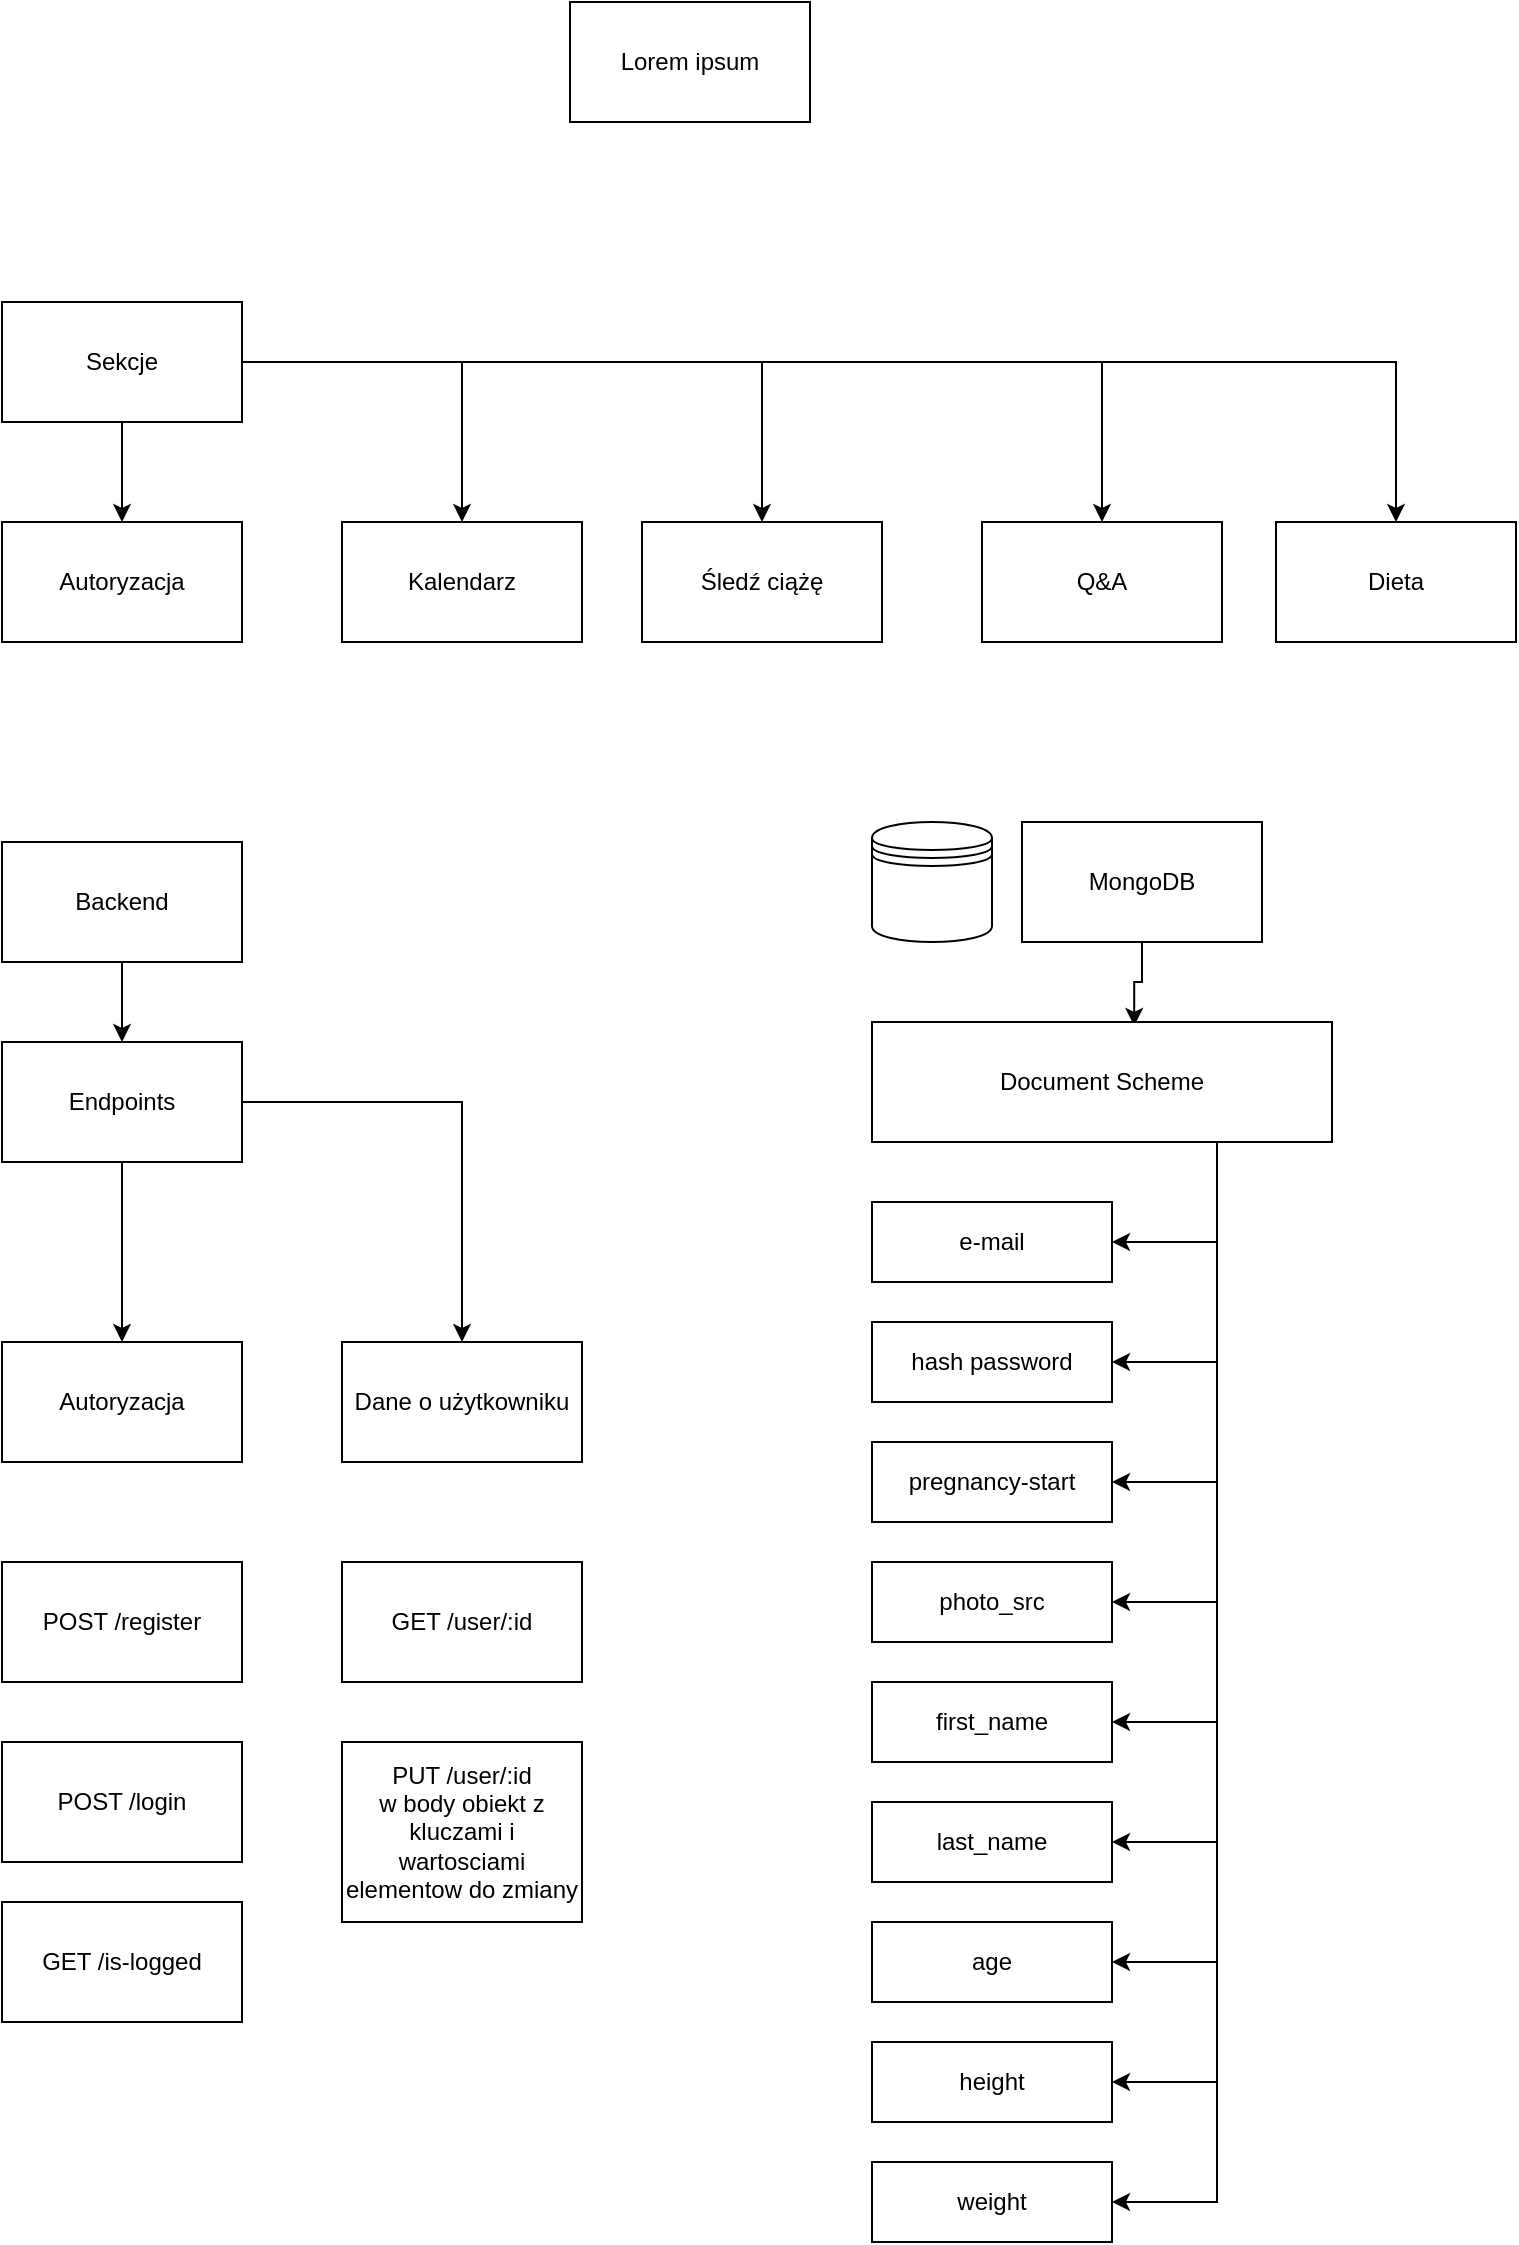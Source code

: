 <mxfile version="13.7.8" type="github">
  <diagram id="2I5on98Vg4IV1jlv-EVf" name="Page-1">
    <mxGraphModel dx="1422" dy="802" grid="1" gridSize="10" guides="1" tooltips="1" connect="1" arrows="1" fold="1" page="1" pageScale="1" pageWidth="827" pageHeight="1169" math="0" shadow="0">
      <root>
        <mxCell id="0" />
        <mxCell id="1" parent="0" />
        <mxCell id="dO6dF5b318bosaFBG7k9-1" value="Lorem ipsum" style="rounded=0;whiteSpace=wrap;html=1;" parent="1" vertex="1">
          <mxGeometry x="354" y="30" width="120" height="60" as="geometry" />
        </mxCell>
        <mxCell id="dO6dF5b318bosaFBG7k9-7" style="edgeStyle=orthogonalEdgeStyle;rounded=0;orthogonalLoop=1;jettySize=auto;html=1;" parent="1" source="dO6dF5b318bosaFBG7k9-2" target="dO6dF5b318bosaFBG7k9-4" edge="1">
          <mxGeometry relative="1" as="geometry" />
        </mxCell>
        <mxCell id="dO6dF5b318bosaFBG7k9-8" style="edgeStyle=orthogonalEdgeStyle;rounded=0;orthogonalLoop=1;jettySize=auto;html=1;exitX=1;exitY=0.5;exitDx=0;exitDy=0;" parent="1" source="dO6dF5b318bosaFBG7k9-2" target="dO6dF5b318bosaFBG7k9-5" edge="1">
          <mxGeometry relative="1" as="geometry" />
        </mxCell>
        <mxCell id="dO6dF5b318bosaFBG7k9-9" style="edgeStyle=orthogonalEdgeStyle;rounded=0;orthogonalLoop=1;jettySize=auto;html=1;" parent="1" source="dO6dF5b318bosaFBG7k9-2" target="dO6dF5b318bosaFBG7k9-6" edge="1">
          <mxGeometry relative="1" as="geometry" />
        </mxCell>
        <mxCell id="dO6dF5b318bosaFBG7k9-11" style="edgeStyle=orthogonalEdgeStyle;rounded=0;orthogonalLoop=1;jettySize=auto;html=1;entryX=0.5;entryY=0;entryDx=0;entryDy=0;" parent="1" source="dO6dF5b318bosaFBG7k9-2" target="dO6dF5b318bosaFBG7k9-10" edge="1">
          <mxGeometry relative="1" as="geometry" />
        </mxCell>
        <mxCell id="dO6dF5b318bosaFBG7k9-13" style="edgeStyle=orthogonalEdgeStyle;rounded=0;orthogonalLoop=1;jettySize=auto;html=1;" parent="1" source="dO6dF5b318bosaFBG7k9-2" target="dO6dF5b318bosaFBG7k9-12" edge="1">
          <mxGeometry relative="1" as="geometry" />
        </mxCell>
        <mxCell id="dO6dF5b318bosaFBG7k9-2" value="Sekcje&lt;br&gt;" style="rounded=0;whiteSpace=wrap;html=1;" parent="1" vertex="1">
          <mxGeometry x="70" y="180" width="120" height="60" as="geometry" />
        </mxCell>
        <mxCell id="dO6dF5b318bosaFBG7k9-4" value="Autoryzacja" style="rounded=0;whiteSpace=wrap;html=1;" parent="1" vertex="1">
          <mxGeometry x="70" y="290" width="120" height="60" as="geometry" />
        </mxCell>
        <mxCell id="dO6dF5b318bosaFBG7k9-5" value="Kalendarz" style="rounded=0;whiteSpace=wrap;html=1;" parent="1" vertex="1">
          <mxGeometry x="240" y="290" width="120" height="60" as="geometry" />
        </mxCell>
        <mxCell id="dO6dF5b318bosaFBG7k9-6" value="Śledź ciążę" style="rounded=0;whiteSpace=wrap;html=1;" parent="1" vertex="1">
          <mxGeometry x="390" y="290" width="120" height="60" as="geometry" />
        </mxCell>
        <mxCell id="dO6dF5b318bosaFBG7k9-10" value="Q&amp;amp;A" style="rounded=0;whiteSpace=wrap;html=1;" parent="1" vertex="1">
          <mxGeometry x="560" y="290" width="120" height="60" as="geometry" />
        </mxCell>
        <mxCell id="dO6dF5b318bosaFBG7k9-12" value="Dieta" style="rounded=0;whiteSpace=wrap;html=1;" parent="1" vertex="1">
          <mxGeometry x="707" y="290" width="120" height="60" as="geometry" />
        </mxCell>
        <mxCell id="dO6dF5b318bosaFBG7k9-16" style="edgeStyle=orthogonalEdgeStyle;rounded=0;orthogonalLoop=1;jettySize=auto;html=1;exitX=0.5;exitY=1;exitDx=0;exitDy=0;entryX=0.5;entryY=0;entryDx=0;entryDy=0;" parent="1" source="dO6dF5b318bosaFBG7k9-14" target="dO6dF5b318bosaFBG7k9-15" edge="1">
          <mxGeometry relative="1" as="geometry" />
        </mxCell>
        <mxCell id="dO6dF5b318bosaFBG7k9-14" value="Backend" style="rounded=0;whiteSpace=wrap;html=1;" parent="1" vertex="1">
          <mxGeometry x="70" y="450" width="120" height="60" as="geometry" />
        </mxCell>
        <mxCell id="dO6dF5b318bosaFBG7k9-21" style="edgeStyle=orthogonalEdgeStyle;rounded=0;orthogonalLoop=1;jettySize=auto;html=1;" parent="1" source="dO6dF5b318bosaFBG7k9-15" target="dO6dF5b318bosaFBG7k9-17" edge="1">
          <mxGeometry relative="1" as="geometry" />
        </mxCell>
        <mxCell id="dO6dF5b318bosaFBG7k9-23" style="edgeStyle=orthogonalEdgeStyle;rounded=0;orthogonalLoop=1;jettySize=auto;html=1;exitX=1;exitY=0.5;exitDx=0;exitDy=0;" parent="1" source="dO6dF5b318bosaFBG7k9-15" target="dO6dF5b318bosaFBG7k9-22" edge="1">
          <mxGeometry relative="1" as="geometry" />
        </mxCell>
        <mxCell id="dO6dF5b318bosaFBG7k9-15" value="Endpoints" style="rounded=0;whiteSpace=wrap;html=1;" parent="1" vertex="1">
          <mxGeometry x="70" y="550" width="120" height="60" as="geometry" />
        </mxCell>
        <mxCell id="dO6dF5b318bosaFBG7k9-17" value="Autoryzacja" style="rounded=0;whiteSpace=wrap;html=1;" parent="1" vertex="1">
          <mxGeometry x="70" y="700" width="120" height="60" as="geometry" />
        </mxCell>
        <mxCell id="dO6dF5b318bosaFBG7k9-18" value="POST /register" style="rounded=0;whiteSpace=wrap;html=1;" parent="1" vertex="1">
          <mxGeometry x="70" y="810" width="120" height="60" as="geometry" />
        </mxCell>
        <mxCell id="dO6dF5b318bosaFBG7k9-19" value="POST /login" style="rounded=0;whiteSpace=wrap;html=1;" parent="1" vertex="1">
          <mxGeometry x="70" y="900" width="120" height="60" as="geometry" />
        </mxCell>
        <mxCell id="dO6dF5b318bosaFBG7k9-20" value="GET /is-logged" style="rounded=0;whiteSpace=wrap;html=1;" parent="1" vertex="1">
          <mxGeometry x="70" y="980" width="120" height="60" as="geometry" />
        </mxCell>
        <mxCell id="dO6dF5b318bosaFBG7k9-22" value="Dane o użytkowniku" style="rounded=0;whiteSpace=wrap;html=1;" parent="1" vertex="1">
          <mxGeometry x="240" y="700" width="120" height="60" as="geometry" />
        </mxCell>
        <mxCell id="dO6dF5b318bosaFBG7k9-24" value="GET /user/:id" style="rounded=0;whiteSpace=wrap;html=1;" parent="1" vertex="1">
          <mxGeometry x="240" y="810" width="120" height="60" as="geometry" />
        </mxCell>
        <mxCell id="dO6dF5b318bosaFBG7k9-26" value="PUT /user/:id&lt;br&gt;w body obiekt z kluczami i wartosciami elementow do zmiany" style="rounded=0;whiteSpace=wrap;html=1;" parent="1" vertex="1">
          <mxGeometry x="240" y="900" width="120" height="90" as="geometry" />
        </mxCell>
        <mxCell id="dO6dF5b318bosaFBG7k9-33" style="edgeStyle=orthogonalEdgeStyle;rounded=0;orthogonalLoop=1;jettySize=auto;html=1;entryX=0.57;entryY=0.033;entryDx=0;entryDy=0;entryPerimeter=0;" parent="1" source="dO6dF5b318bosaFBG7k9-29" target="dO6dF5b318bosaFBG7k9-30" edge="1">
          <mxGeometry relative="1" as="geometry" />
        </mxCell>
        <mxCell id="dO6dF5b318bosaFBG7k9-29" value="MongoDB" style="rounded=0;whiteSpace=wrap;html=1;" parent="1" vertex="1">
          <mxGeometry x="580" y="440" width="120" height="60" as="geometry" />
        </mxCell>
        <mxCell id="dO6dF5b318bosaFBG7k9-48" style="edgeStyle=orthogonalEdgeStyle;rounded=0;orthogonalLoop=1;jettySize=auto;html=1;exitX=0.75;exitY=1;exitDx=0;exitDy=0;entryX=1;entryY=0.5;entryDx=0;entryDy=0;" parent="1" source="dO6dF5b318bosaFBG7k9-30" target="dO6dF5b318bosaFBG7k9-34" edge="1">
          <mxGeometry relative="1" as="geometry" />
        </mxCell>
        <mxCell id="dO6dF5b318bosaFBG7k9-49" style="edgeStyle=orthogonalEdgeStyle;rounded=0;orthogonalLoop=1;jettySize=auto;html=1;exitX=0.75;exitY=1;exitDx=0;exitDy=0;entryX=1;entryY=0.5;entryDx=0;entryDy=0;" parent="1" source="dO6dF5b318bosaFBG7k9-30" target="dO6dF5b318bosaFBG7k9-35" edge="1">
          <mxGeometry relative="1" as="geometry" />
        </mxCell>
        <mxCell id="dO6dF5b318bosaFBG7k9-50" style="edgeStyle=orthogonalEdgeStyle;rounded=0;orthogonalLoop=1;jettySize=auto;html=1;exitX=0.75;exitY=1;exitDx=0;exitDy=0;entryX=1;entryY=0.5;entryDx=0;entryDy=0;" parent="1" source="dO6dF5b318bosaFBG7k9-30" target="dO6dF5b318bosaFBG7k9-36" edge="1">
          <mxGeometry relative="1" as="geometry" />
        </mxCell>
        <mxCell id="dO6dF5b318bosaFBG7k9-51" style="edgeStyle=orthogonalEdgeStyle;rounded=0;orthogonalLoop=1;jettySize=auto;html=1;exitX=0.75;exitY=1;exitDx=0;exitDy=0;entryX=1;entryY=0.5;entryDx=0;entryDy=0;" parent="1" source="dO6dF5b318bosaFBG7k9-30" target="dO6dF5b318bosaFBG7k9-37" edge="1">
          <mxGeometry relative="1" as="geometry" />
        </mxCell>
        <mxCell id="dO6dF5b318bosaFBG7k9-52" style="edgeStyle=orthogonalEdgeStyle;rounded=0;orthogonalLoop=1;jettySize=auto;html=1;exitX=0.75;exitY=1;exitDx=0;exitDy=0;entryX=1;entryY=0.5;entryDx=0;entryDy=0;" parent="1" source="dO6dF5b318bosaFBG7k9-30" target="dO6dF5b318bosaFBG7k9-38" edge="1">
          <mxGeometry relative="1" as="geometry" />
        </mxCell>
        <mxCell id="dO6dF5b318bosaFBG7k9-53" style="edgeStyle=orthogonalEdgeStyle;rounded=0;orthogonalLoop=1;jettySize=auto;html=1;exitX=0.75;exitY=1;exitDx=0;exitDy=0;entryX=1;entryY=0.5;entryDx=0;entryDy=0;" parent="1" source="dO6dF5b318bosaFBG7k9-30" target="dO6dF5b318bosaFBG7k9-39" edge="1">
          <mxGeometry relative="1" as="geometry" />
        </mxCell>
        <mxCell id="dO6dF5b318bosaFBG7k9-54" style="edgeStyle=orthogonalEdgeStyle;rounded=0;orthogonalLoop=1;jettySize=auto;html=1;exitX=0.75;exitY=1;exitDx=0;exitDy=0;entryX=1;entryY=0.5;entryDx=0;entryDy=0;" parent="1" source="dO6dF5b318bosaFBG7k9-30" target="dO6dF5b318bosaFBG7k9-43" edge="1">
          <mxGeometry relative="1" as="geometry" />
        </mxCell>
        <mxCell id="dO6dF5b318bosaFBG7k9-55" style="edgeStyle=orthogonalEdgeStyle;rounded=0;orthogonalLoop=1;jettySize=auto;html=1;exitX=0.75;exitY=1;exitDx=0;exitDy=0;entryX=1;entryY=0.5;entryDx=0;entryDy=0;" parent="1" source="dO6dF5b318bosaFBG7k9-30" target="dO6dF5b318bosaFBG7k9-44" edge="1">
          <mxGeometry relative="1" as="geometry" />
        </mxCell>
        <mxCell id="dO6dF5b318bosaFBG7k9-56" style="edgeStyle=orthogonalEdgeStyle;rounded=0;orthogonalLoop=1;jettySize=auto;html=1;exitX=0.75;exitY=1;exitDx=0;exitDy=0;entryX=1;entryY=0.5;entryDx=0;entryDy=0;" parent="1" source="dO6dF5b318bosaFBG7k9-30" target="dO6dF5b318bosaFBG7k9-46" edge="1">
          <mxGeometry relative="1" as="geometry" />
        </mxCell>
        <mxCell id="dO6dF5b318bosaFBG7k9-30" value="Document Scheme" style="rounded=0;whiteSpace=wrap;html=1;" parent="1" vertex="1">
          <mxGeometry x="505" y="540" width="230" height="60" as="geometry" />
        </mxCell>
        <mxCell id="dO6dF5b318bosaFBG7k9-31" value="" style="shape=datastore;whiteSpace=wrap;html=1;" parent="1" vertex="1">
          <mxGeometry x="505" y="440" width="60" height="60" as="geometry" />
        </mxCell>
        <mxCell id="dO6dF5b318bosaFBG7k9-34" value="e-mail" style="rounded=0;whiteSpace=wrap;html=1;" parent="1" vertex="1">
          <mxGeometry x="505" y="630" width="120" height="40" as="geometry" />
        </mxCell>
        <mxCell id="dO6dF5b318bosaFBG7k9-35" value="hash password" style="rounded=0;whiteSpace=wrap;html=1;" parent="1" vertex="1">
          <mxGeometry x="505" y="690" width="120" height="40" as="geometry" />
        </mxCell>
        <mxCell id="dO6dF5b318bosaFBG7k9-36" value="pregnancy-start" style="rounded=0;whiteSpace=wrap;html=1;" parent="1" vertex="1">
          <mxGeometry x="505" y="750" width="120" height="40" as="geometry" />
        </mxCell>
        <mxCell id="dO6dF5b318bosaFBG7k9-37" value="photo_src" style="rounded=0;whiteSpace=wrap;html=1;" parent="1" vertex="1">
          <mxGeometry x="505" y="810" width="120" height="40" as="geometry" />
        </mxCell>
        <mxCell id="dO6dF5b318bosaFBG7k9-38" value="first_name" style="rounded=0;whiteSpace=wrap;html=1;" parent="1" vertex="1">
          <mxGeometry x="505" y="870" width="120" height="40" as="geometry" />
        </mxCell>
        <mxCell id="dO6dF5b318bosaFBG7k9-39" value="last_name" style="rounded=0;whiteSpace=wrap;html=1;" parent="1" vertex="1">
          <mxGeometry x="505" y="930" width="120" height="40" as="geometry" />
        </mxCell>
        <mxCell id="dO6dF5b318bosaFBG7k9-43" value="age" style="rounded=0;whiteSpace=wrap;html=1;" parent="1" vertex="1">
          <mxGeometry x="505" y="990" width="120" height="40" as="geometry" />
        </mxCell>
        <mxCell id="dO6dF5b318bosaFBG7k9-44" value="height" style="rounded=0;whiteSpace=wrap;html=1;" parent="1" vertex="1">
          <mxGeometry x="505" y="1050" width="120" height="40" as="geometry" />
        </mxCell>
        <mxCell id="dO6dF5b318bosaFBG7k9-46" value="weight" style="rounded=0;whiteSpace=wrap;html=1;" parent="1" vertex="1">
          <mxGeometry x="505" y="1110" width="120" height="40" as="geometry" />
        </mxCell>
      </root>
    </mxGraphModel>
  </diagram>
</mxfile>
